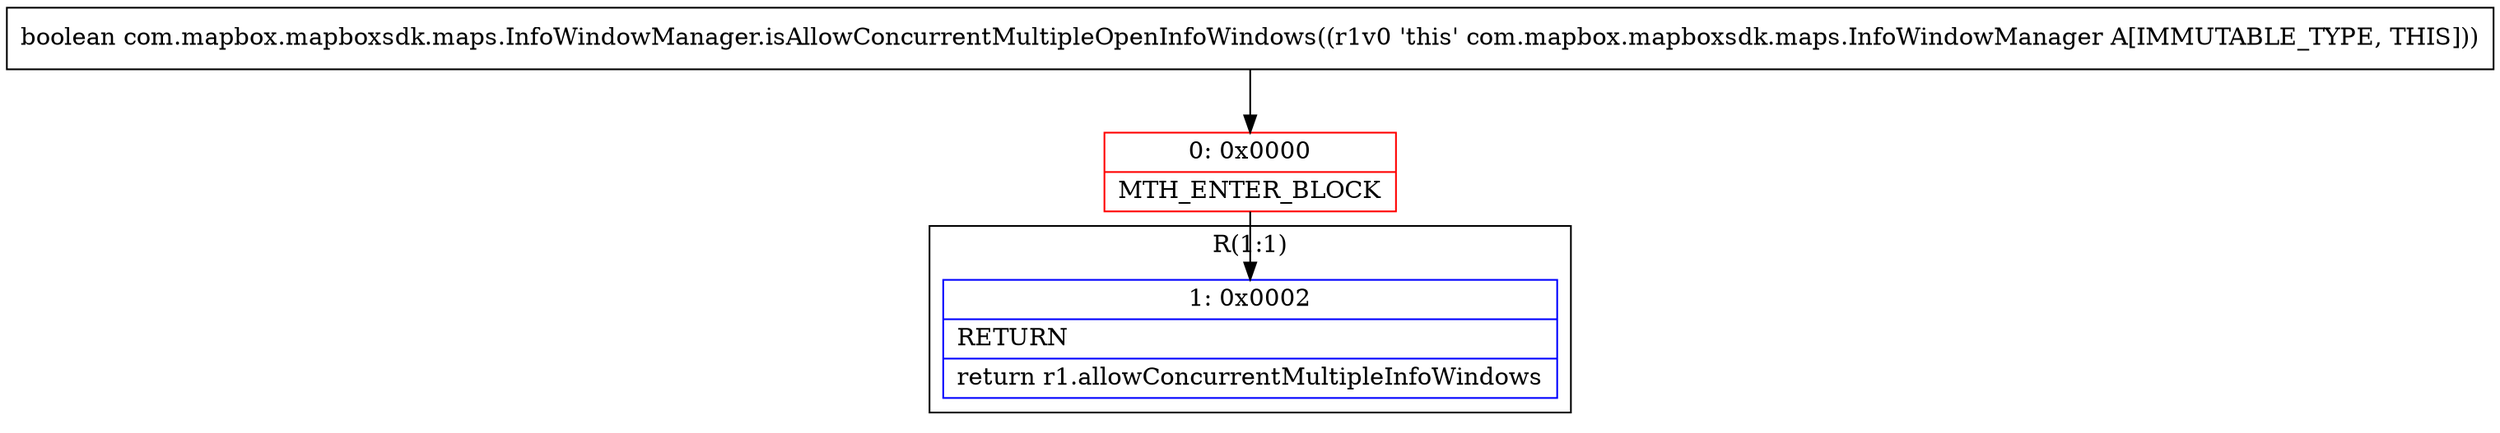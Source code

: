 digraph "CFG forcom.mapbox.mapboxsdk.maps.InfoWindowManager.isAllowConcurrentMultipleOpenInfoWindows()Z" {
subgraph cluster_Region_889583776 {
label = "R(1:1)";
node [shape=record,color=blue];
Node_1 [shape=record,label="{1\:\ 0x0002|RETURN\l|return r1.allowConcurrentMultipleInfoWindows\l}"];
}
Node_0 [shape=record,color=red,label="{0\:\ 0x0000|MTH_ENTER_BLOCK\l}"];
MethodNode[shape=record,label="{boolean com.mapbox.mapboxsdk.maps.InfoWindowManager.isAllowConcurrentMultipleOpenInfoWindows((r1v0 'this' com.mapbox.mapboxsdk.maps.InfoWindowManager A[IMMUTABLE_TYPE, THIS])) }"];
MethodNode -> Node_0;
Node_0 -> Node_1;
}

